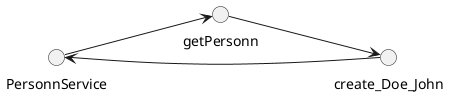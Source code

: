 @startuml
left to right direction
circle PersonnService
circle getPersonn
circle create_Doe_John
PersonnService --> getPersonn
getPersonn --> create_Doe_John
create_Doe_John --> PersonnService
@enduml
